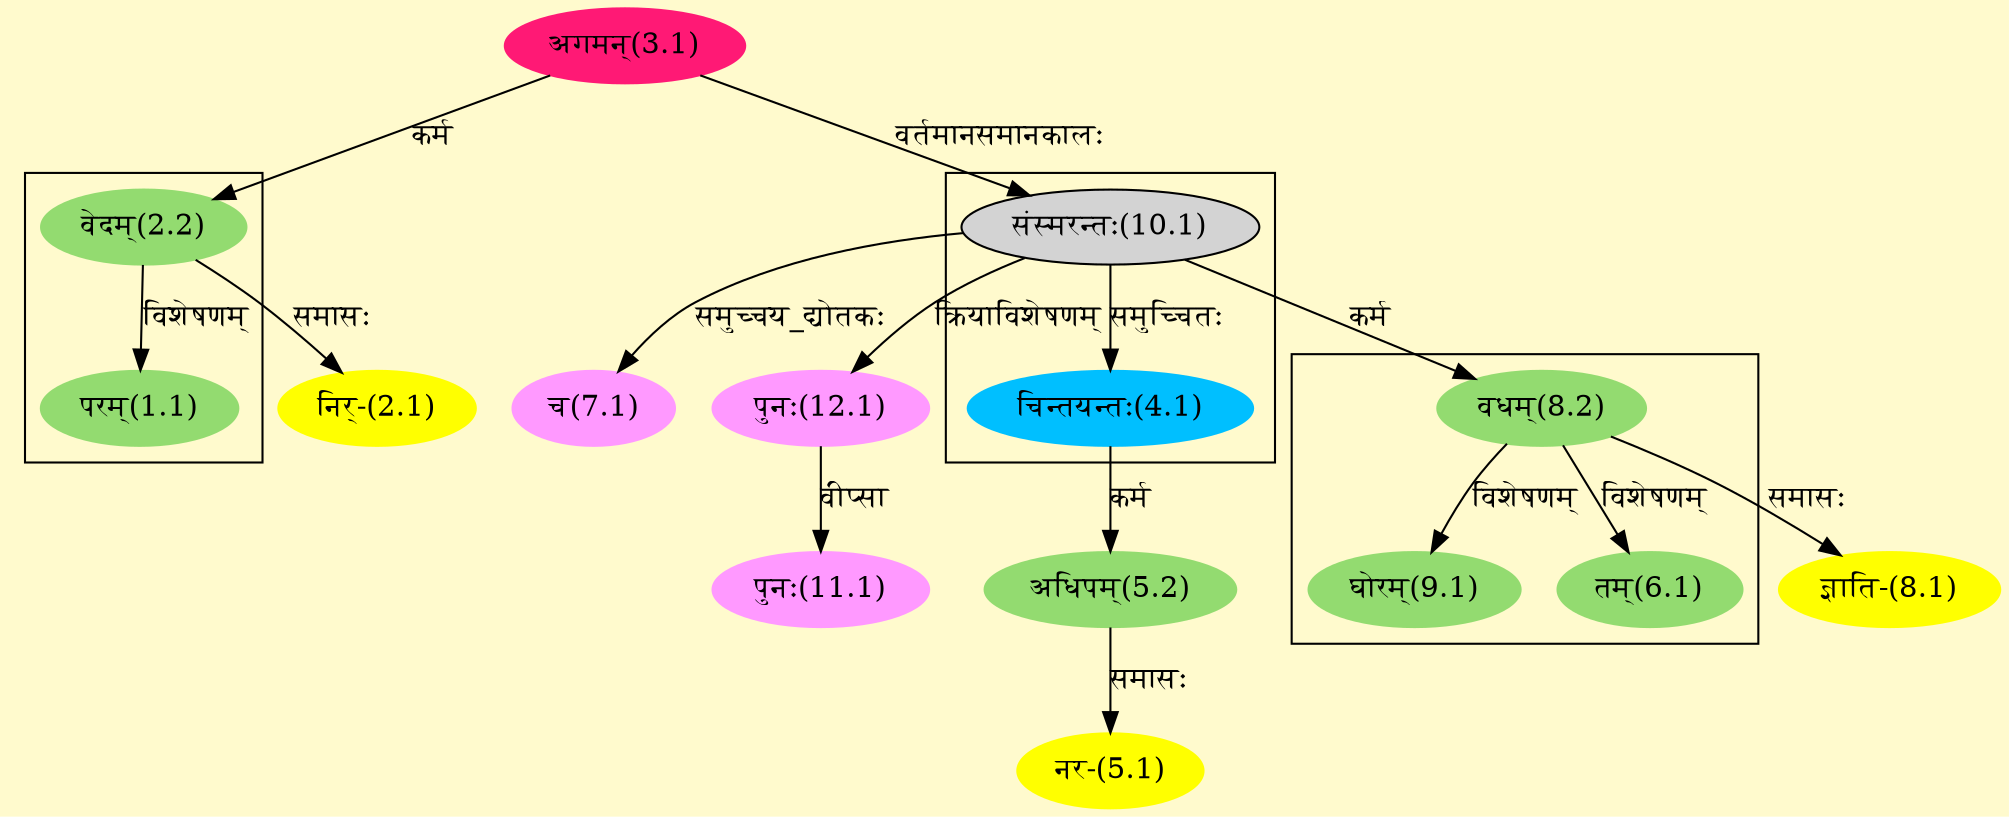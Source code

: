 digraph G{
rankdir=BT;
 compound=true;
 bgcolor="lemonchiffon1";

subgraph cluster_1{
Node1_1 [style=filled, color="#93DB70" label = "परम्(1.1)"]
Node2_2 [style=filled, color="#93DB70" label = "वेदम्(2.2)"]

}

subgraph cluster_2{
Node4_1 [style=filled, color="#00BFFF" label = "चिन्तयन्तः(4.1)"]
Node10_1 [style=filled, color="" label = "संस्मरन्तः(10.1)"]

}

subgraph cluster_3{
Node6_1 [style=filled, color="#93DB70" label = "तम्(6.1)"]
Node8_2 [style=filled, color="#93DB70" label = "वधम्(8.2)"]
Node9_1 [style=filled, color="#93DB70" label = "घोरम्(9.1)"]

}
Node2_1 [style=filled, color="#FFFF00" label = "निर्-(2.1)"]
Node2_2 [style=filled, color="#93DB70" label = "वेदम्(2.2)"]
Node3_1 [style=filled, color="#FF1975" label = "अगमन्(3.1)"]
Node [style=filled, color="" label = "()"]
Node5_1 [style=filled, color="#FFFF00" label = "नर-(5.1)"]
Node5_2 [style=filled, color="#93DB70" label = "अधिपम्(5.2)"]
Node4_1 [style=filled, color="#00BFFF" label = "चिन्तयन्तः(4.1)"]
Node7_1 [style=filled, color="#FF99FF" label = "च(7.1)"]
Node10_1 [style=filled, color="" label = "संस्मरन्तः(10.1)"]
Node8_1 [style=filled, color="#FFFF00" label = "ज्ञाति-(8.1)"]
Node8_2 [style=filled, color="#93DB70" label = "वधम्(8.2)"]
Node11_1 [style=filled, color="#FF99FF" label = "पुनः(11.1)"]
Node12_1 [style=filled, color="#FF99FF" label = "पुनः(12.1)"]
/* Start of Relations section */

Node1_1 -> Node2_2 [  label="विशेषणम्"  dir="back" ]
Node2_1 -> Node2_2 [  label="समासः"  dir="back" ]
Node2_2 -> Node3_1 [  label="कर्म"  dir="back" ]
Node4_1 -> Node10_1 [  label="समुच्चितः"  dir="back" ]
Node5_1 -> Node5_2 [  label="समासः"  dir="back" ]
Node5_2 -> Node4_1 [  label="कर्म"  dir="back" ]
Node6_1 -> Node8_2 [  label="विशेषणम्"  dir="back" ]
Node7_1 -> Node10_1 [  label="समुच्चय_द्योतकः"  dir="back" ]
Node8_1 -> Node8_2 [  label="समासः"  dir="back" ]
Node8_2 -> Node10_1 [  label="कर्म"  dir="back" ]
Node9_1 -> Node8_2 [  label="विशेषणम्"  dir="back" ]
Node10_1 -> Node3_1 [  label="वर्तमानसमानकालः"  dir="back" ]
Node11_1 -> Node12_1 [  label="वीप्सा"  dir="back" ]
Node12_1 -> Node10_1 [  label="क्रियाविशेषणम्"  dir="back" ]
}
